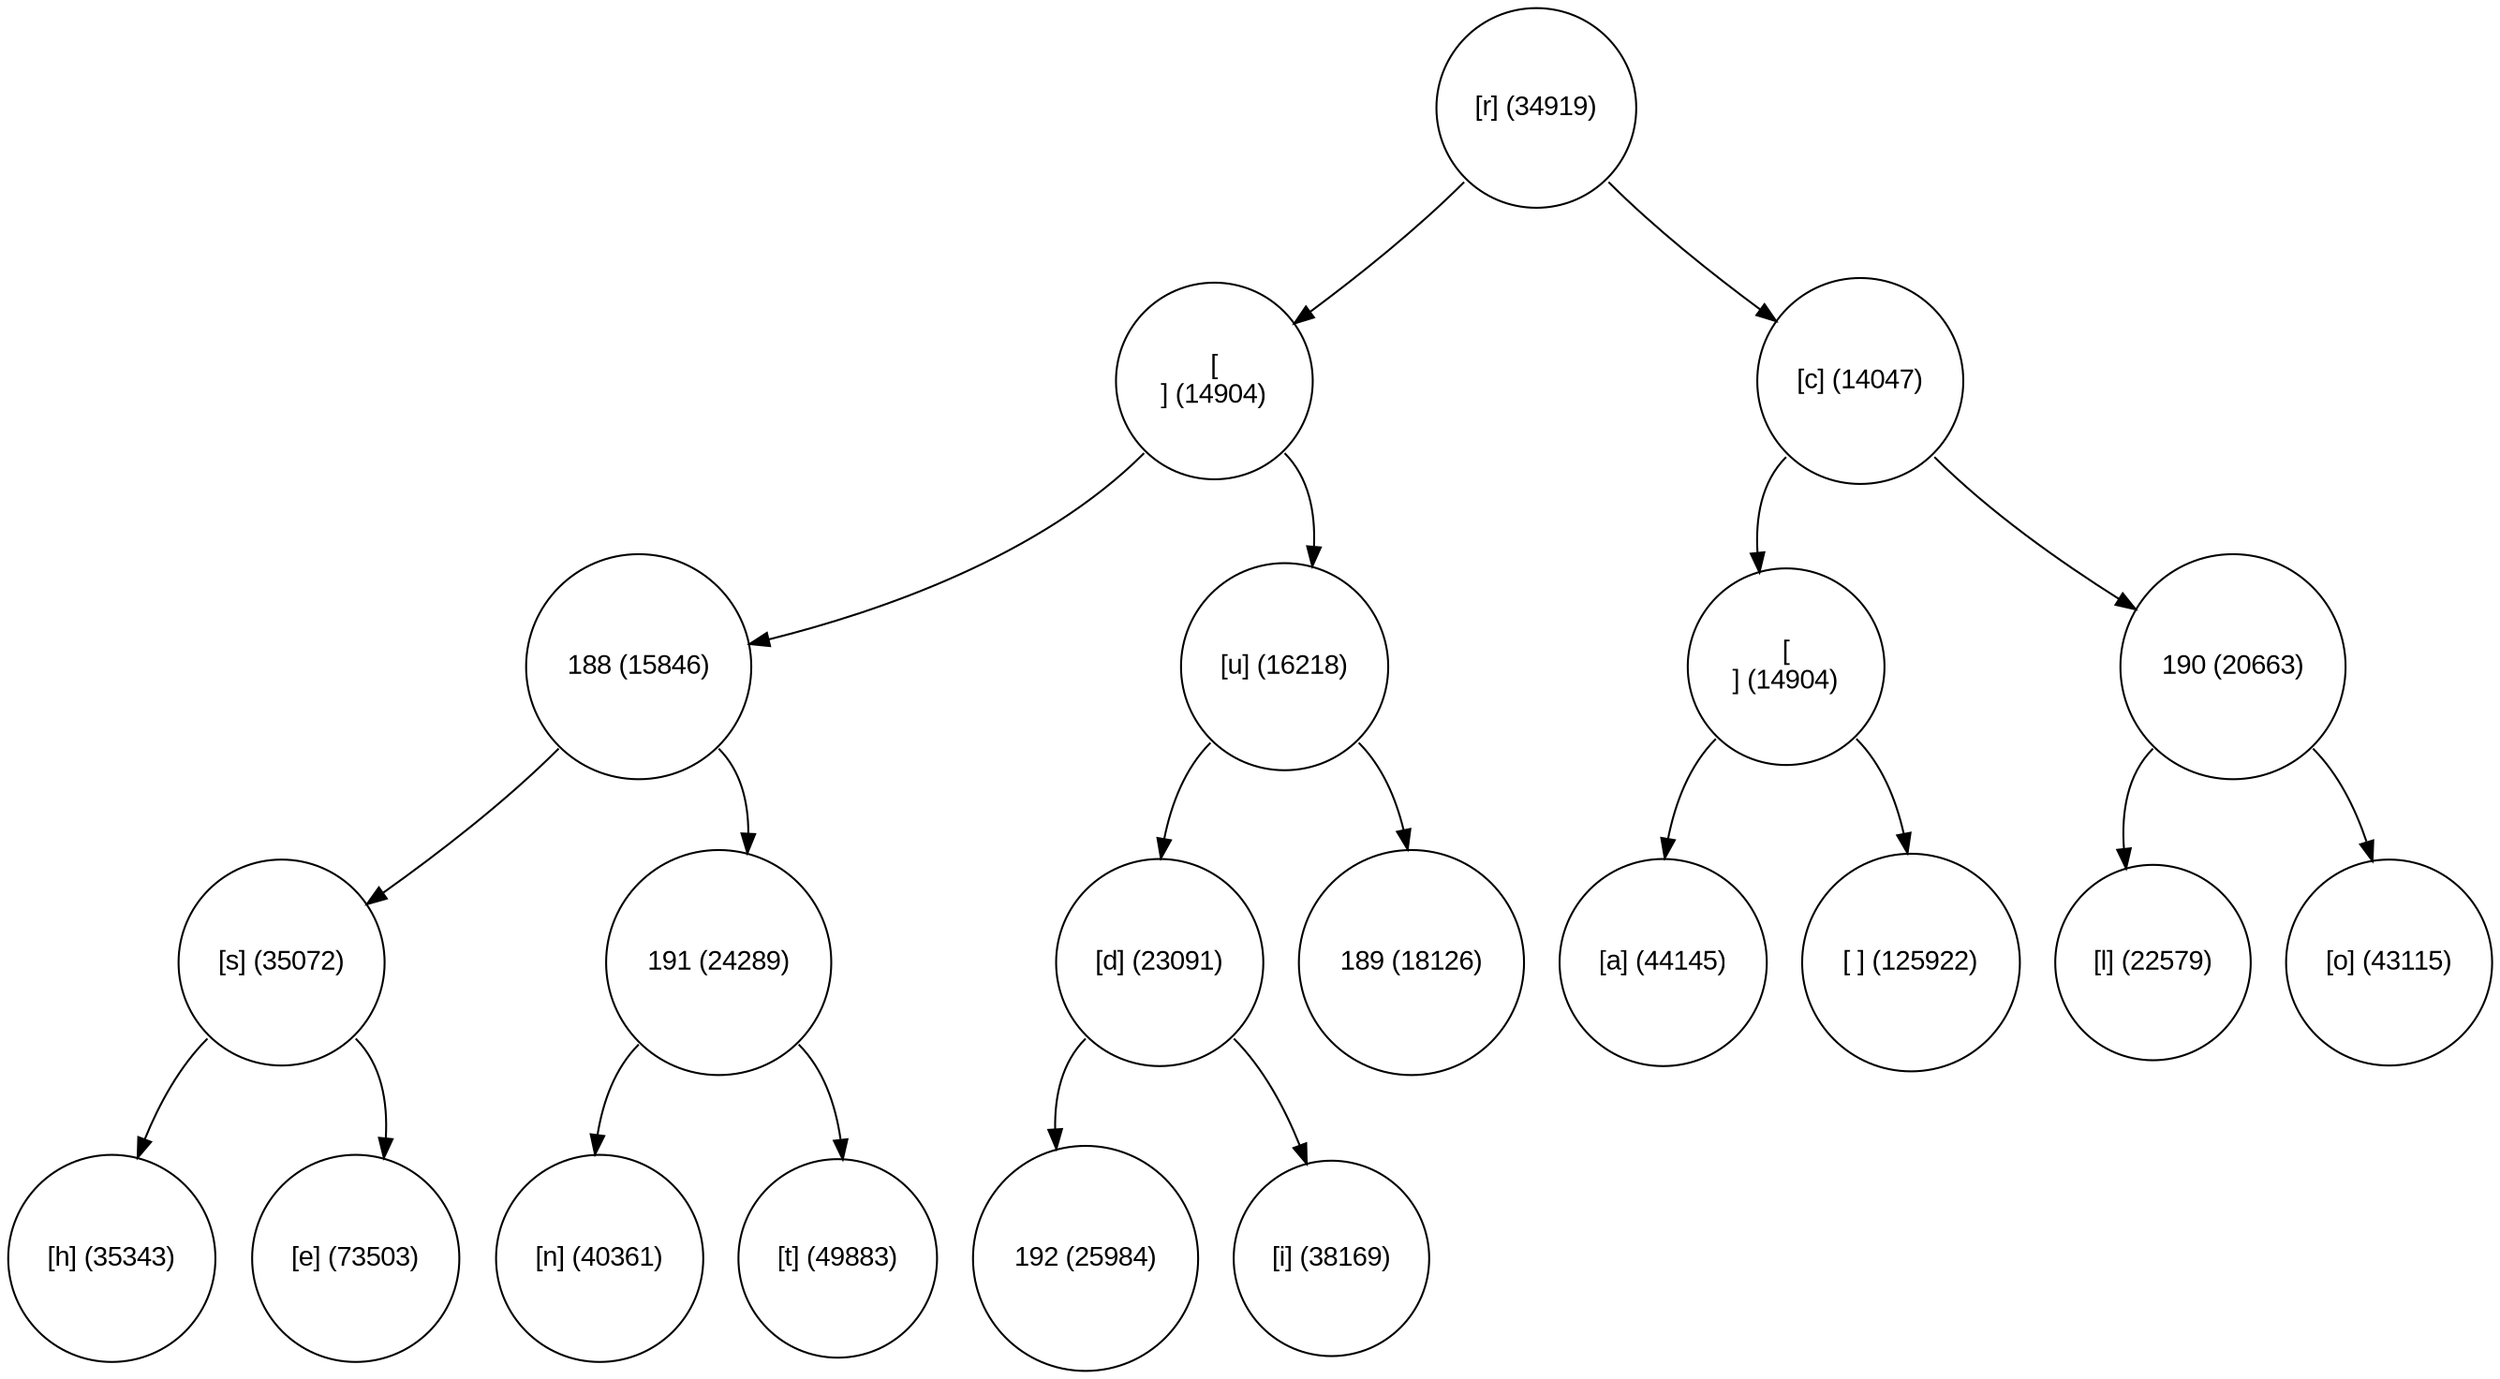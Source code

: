 digraph move_down {
	node [fontname="Arial", shape="circle", width=0.5]; 

	0 [label = "[r] (34919)"];
	0:sw -> 1;
	1 [label = "[
] (14904)"];
	1:sw -> 3;
	3 [label = "188 (15846)"];
	3:sw -> 7;
	7 [label = "[s] (35072)"];
	7:sw -> 15;
	15 [label = "[h] (35343)"];
	7:se -> 16;
	16 [label = "[e] (73503)"];
	3:se -> 8;
	8 [label = "191 (24289)"];
	8:sw -> 17;
	17 [label = "[n] (40361)"];
	8:se -> 18;
	18 [label = "[t] (49883)"];
	1:se -> 4;
	4 [label = "[u] (16218)"];
	4:sw -> 9;
	9 [label = "[d] (23091)"];
	9:sw -> 19;
	19 [label = "192 (25984)"];
	9:se -> 20;
	20 [label = "[i] (38169)"];
	4:se -> 10;
	10 [label = "189 (18126)"];
	0:se -> 2;
	2 [label = "[c] (14047)"];
	2:sw -> 5;
	5 [label = "[] (14904)"];
	5:sw -> 11;
	11 [label = "[a] (44145)"];
	5:se -> 12;
	12 [label = "[ ] (125922)"];
	2:se -> 6;
	6 [label = "190 (20663)"];
	6:sw -> 13;
	13 [label = "[l] (22579)"];
	6:se -> 14;
	14 [label = "[o] (43115)"];
}
